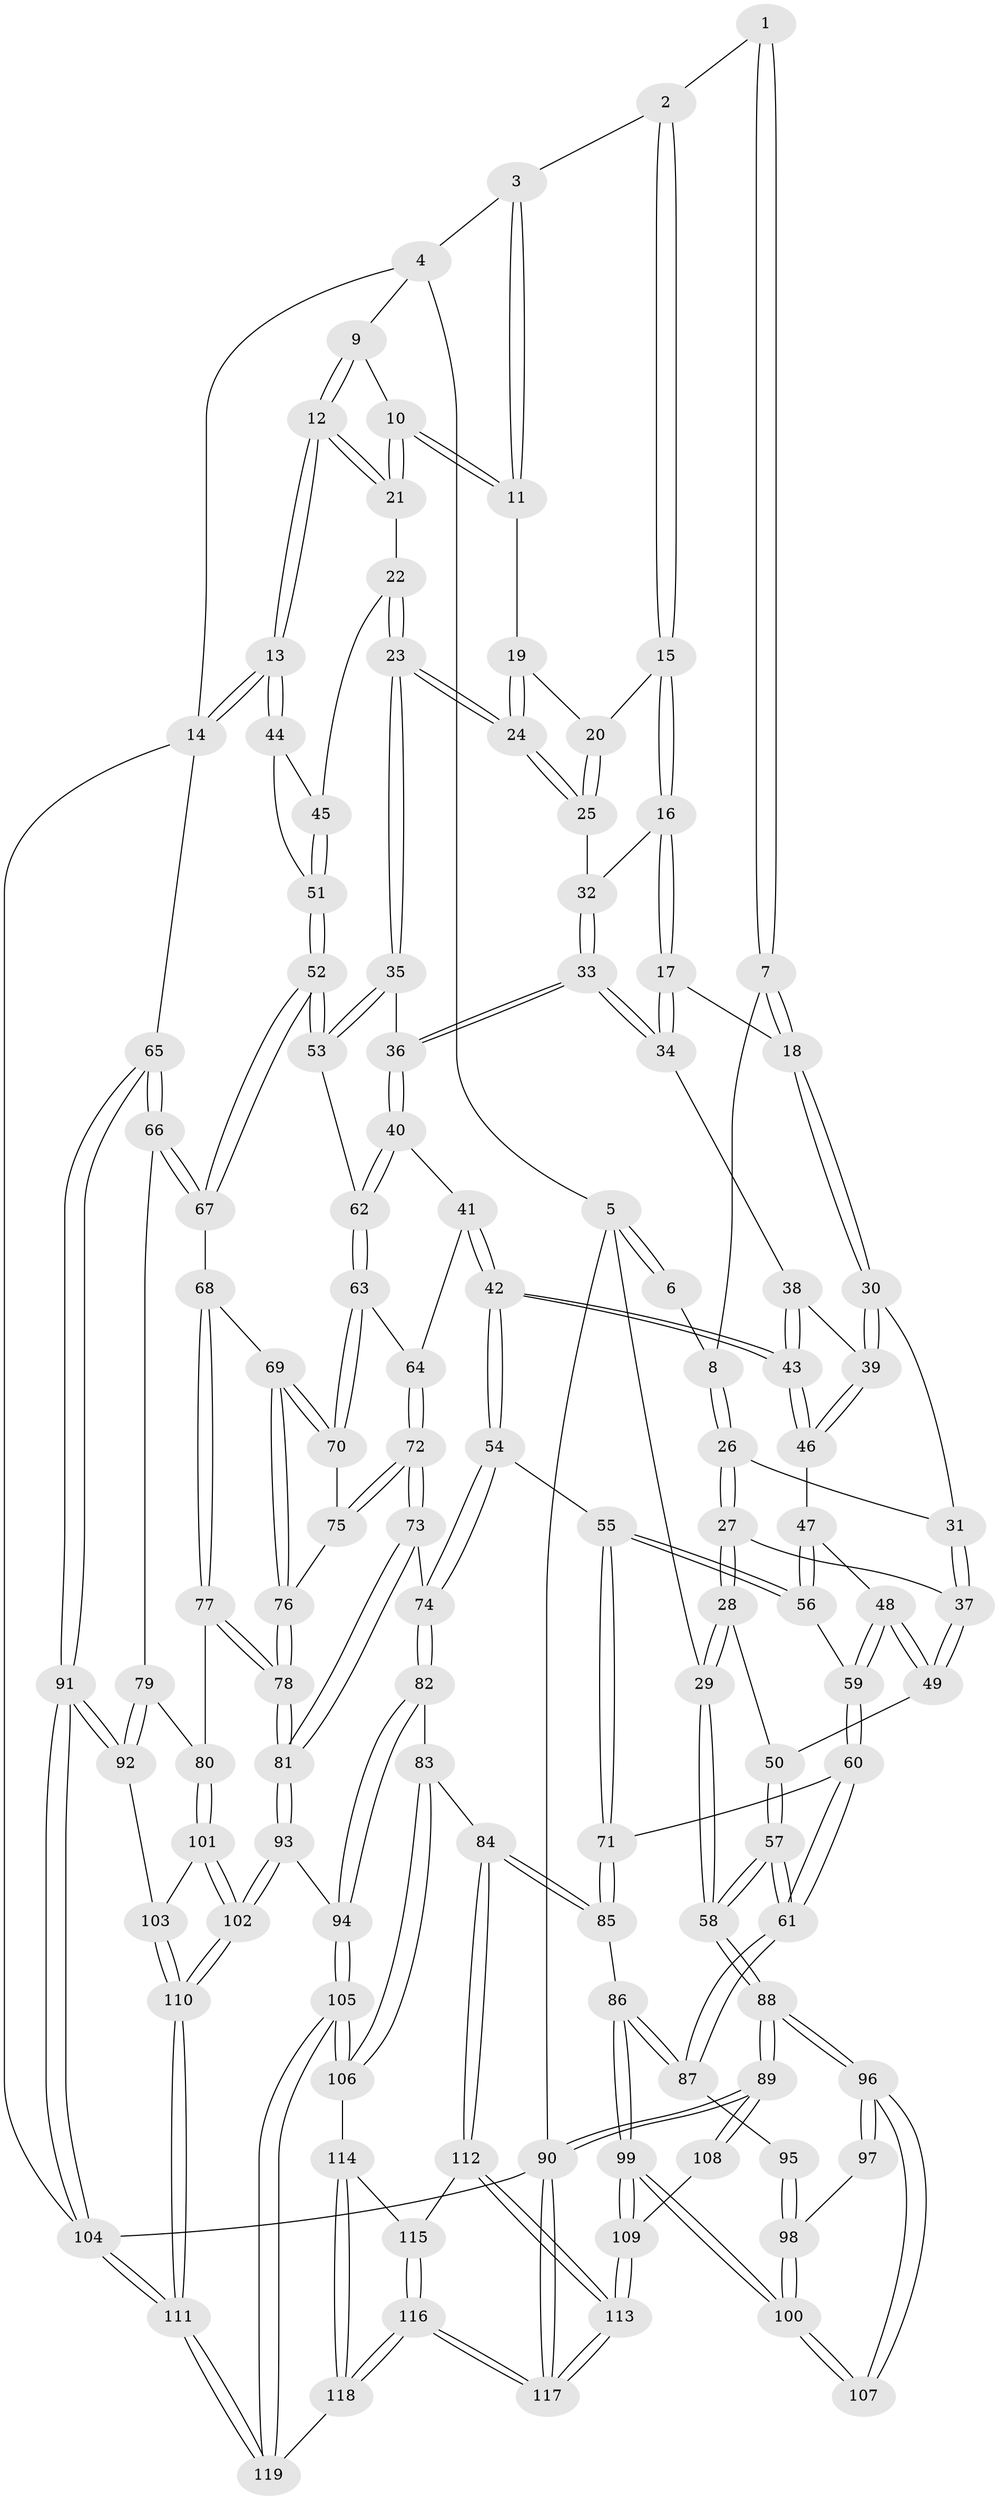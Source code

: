 // coarse degree distribution, {3: 0.2191780821917808, 5: 0.3561643835616438, 4: 0.3561643835616438, 6: 0.0684931506849315}
// Generated by graph-tools (version 1.1) at 2025/52/02/27/25 19:52:37]
// undirected, 119 vertices, 294 edges
graph export_dot {
graph [start="1"]
  node [color=gray90,style=filled];
  1 [pos="+0.43884812249704375+0"];
  2 [pos="+0.5525493148943702+0"];
  3 [pos="+0.7538693433097473+0"];
  4 [pos="+0.7625914287815765+0"];
  5 [pos="+0+0"];
  6 [pos="+0.0963198655291766+0"];
  7 [pos="+0.29257959008840617+0.11628089204361798"];
  8 [pos="+0.21749715385864493+0.09158111561803488"];
  9 [pos="+0.9606844971498327+0.07404830545156128"];
  10 [pos="+0.8185937136378817+0.09172257503218191"];
  11 [pos="+0.8057074437426517+0.07402525185941432"];
  12 [pos="+1+0.17992997757681825"];
  13 [pos="+1+0.2096821167528878"];
  14 [pos="+1+0.20986470148274694"];
  15 [pos="+0.5319082943146226+0.03634673233289976"];
  16 [pos="+0.5212787414090141+0.06555307907024197"];
  17 [pos="+0.4645851279439632+0.15221977456862443"];
  18 [pos="+0.3352718469681503+0.1435967350840408"];
  19 [pos="+0.7486839564532476+0.12492204743956577"];
  20 [pos="+0.6862303691881656+0.13581356213815213"];
  21 [pos="+0.8749682120534557+0.20410966076725964"];
  22 [pos="+0.840730305674829+0.2425914719652721"];
  23 [pos="+0.7821269151069709+0.2644564004828957"];
  24 [pos="+0.747039378780665+0.23245790490998883"];
  25 [pos="+0.7066977460076057+0.21386855324844717"];
  26 [pos="+0.15628993604121444+0.19474406978468906"];
  27 [pos="+0.010427740984358759+0.19507119280844276"];
  28 [pos="+0+0.19262649725337602"];
  29 [pos="+0+0.10046050683271845"];
  30 [pos="+0.25311504578147215+0.2691986963163288"];
  31 [pos="+0.1594935127976228+0.19899174722985793"];
  32 [pos="+0.6487500840364342+0.22360276406886886"];
  33 [pos="+0.6094912101849996+0.3156753666970463"];
  34 [pos="+0.46448272706041777+0.18446768749392217"];
  35 [pos="+0.7481805491067868+0.3276946949975325"];
  36 [pos="+0.627609680709153+0.36995805337254684"];
  37 [pos="+0.1409365391736469+0.3213955390225547"];
  38 [pos="+0.4459567541408274+0.2258175155448606"];
  39 [pos="+0.2600173632049047+0.28411486565321636"];
  40 [pos="+0.6232659770429351+0.37856330400698024"];
  41 [pos="+0.6207409812910589+0.3818890331465958"];
  42 [pos="+0.44544272758326425+0.4514476874972593"];
  43 [pos="+0.42209423855225675+0.39908563304538947"];
  44 [pos="+0.9955316576824597+0.3309804857721563"];
  45 [pos="+0.878793439547273+0.31432938822062056"];
  46 [pos="+0.26239085766946424+0.3283219459706544"];
  47 [pos="+0.2457251950345027+0.34536629044149153"];
  48 [pos="+0.16759184964846302+0.40068607392333944"];
  49 [pos="+0.13861837881599515+0.39076833571431113"];
  50 [pos="+0.10157843735318295+0.3906955399375784"];
  51 [pos="+0.8920498359721465+0.42459134620264133"];
  52 [pos="+0.8771290145416697+0.46470456012251865"];
  53 [pos="+0.8270018209093383+0.4434923137182738"];
  54 [pos="+0.427115824874452+0.519901594218014"];
  55 [pos="+0.39362973986036104+0.5243683643221168"];
  56 [pos="+0.3047269315602096+0.486581204712828"];
  57 [pos="+0+0.5960463692620663"];
  58 [pos="+0+0.620700493903651"];
  59 [pos="+0.19042495762491632+0.46560696989475675"];
  60 [pos="+0.15297705268615397+0.5851986124882399"];
  61 [pos="+0.0846602099063861+0.6051288498918989"];
  62 [pos="+0.7645151612388333+0.4658700262979895"];
  63 [pos="+0.7033338502831042+0.5243324123055284"];
  64 [pos="+0.6660864895329125+0.5158048556125211"];
  65 [pos="+1+0.5859458421150585"];
  66 [pos="+1+0.5849848920620786"];
  67 [pos="+0.9046246310524373+0.5139620404719303"];
  68 [pos="+0.811139323626826+0.5773574858855047"];
  69 [pos="+0.7940219577327859+0.5758133964378307"];
  70 [pos="+0.7121473798749702+0.5355342079770894"];
  71 [pos="+0.23396349611730993+0.6210719350778111"];
  72 [pos="+0.5920066132221955+0.58867871890849"];
  73 [pos="+0.5383123131382043+0.6259276197987141"];
  74 [pos="+0.48687456327972045+0.623718343571629"];
  75 [pos="+0.7067900993497368+0.6064179014135301"];
  76 [pos="+0.7177425296109361+0.6295644772425527"];
  77 [pos="+0.7939258487896379+0.7264088973035174"];
  78 [pos="+0.7047357191748452+0.7359744103797807"];
  79 [pos="+0.9713903713212346+0.6465432164990724"];
  80 [pos="+0.8393623201728391+0.7426526200324212"];
  81 [pos="+0.7037631392933941+0.7364469938911069"];
  82 [pos="+0.45857747942917665+0.694611455761499"];
  83 [pos="+0.39440638072093603+0.7543820691727487"];
  84 [pos="+0.327226196739896+0.8058278432053491"];
  85 [pos="+0.2753869782793145+0.7791534199239876"];
  86 [pos="+0.20128536544334166+0.7905547394025195"];
  87 [pos="+0.1608474581734629+0.7677221765016083"];
  88 [pos="+0+0.6651193107987757"];
  89 [pos="+0+0.9213581082895322"];
  90 [pos="+0+1"];
  91 [pos="+1+0.8420558449574191"];
  92 [pos="+0.9544415785318682+0.8245764741206454"];
  93 [pos="+0.6579426836371085+0.8612751026865779"];
  94 [pos="+0.6092392507811407+0.8881195024290237"];
  95 [pos="+0.11248437660606765+0.7711615328597403"];
  96 [pos="+0+0.744241226173023"];
  97 [pos="+0.08146966455823018+0.7723547207579053"];
  98 [pos="+0.09459382996550031+0.8459676157052793"];
  99 [pos="+0.12395128589007297+0.8904071548043252"];
  100 [pos="+0.09710201439162736+0.8649777639248054"];
  101 [pos="+0.8547460069604612+0.7803472826940663"];
  102 [pos="+0.7957796847725239+0.9312796626378463"];
  103 [pos="+0.9308977916826566+0.830542412836624"];
  104 [pos="+1+1"];
  105 [pos="+0.5965646876212477+0.9067352154957077"];
  106 [pos="+0.5501779489463214+0.9084342484692703"];
  107 [pos="+0.039539496615763135+0.8335442878122254"];
  108 [pos="+0.035228866727583005+0.8764923755664178"];
  109 [pos="+0.1066062365324199+1"];
  110 [pos="+0.8907196572654952+1"];
  111 [pos="+1+1"];
  112 [pos="+0.3278653880621193+0.8098549054696763"];
  113 [pos="+0.10653972937867208+1"];
  114 [pos="+0.476105541366892+0.9201645211854379"];
  115 [pos="+0.344121189992483+0.8480533586818361"];
  116 [pos="+0.3059178890349349+1"];
  117 [pos="+0.024318511374116718+1"];
  118 [pos="+0.34362965845665194+1"];
  119 [pos="+0.6129202640537772+1"];
  1 -- 2;
  1 -- 7;
  1 -- 7;
  2 -- 3;
  2 -- 15;
  2 -- 15;
  3 -- 4;
  3 -- 11;
  3 -- 11;
  4 -- 5;
  4 -- 9;
  4 -- 14;
  5 -- 6;
  5 -- 6;
  5 -- 29;
  5 -- 90;
  6 -- 8;
  7 -- 8;
  7 -- 18;
  7 -- 18;
  8 -- 26;
  8 -- 26;
  9 -- 10;
  9 -- 12;
  9 -- 12;
  10 -- 11;
  10 -- 11;
  10 -- 21;
  10 -- 21;
  11 -- 19;
  12 -- 13;
  12 -- 13;
  12 -- 21;
  12 -- 21;
  13 -- 14;
  13 -- 14;
  13 -- 44;
  13 -- 44;
  14 -- 65;
  14 -- 104;
  15 -- 16;
  15 -- 16;
  15 -- 20;
  16 -- 17;
  16 -- 17;
  16 -- 32;
  17 -- 18;
  17 -- 34;
  17 -- 34;
  18 -- 30;
  18 -- 30;
  19 -- 20;
  19 -- 24;
  19 -- 24;
  20 -- 25;
  20 -- 25;
  21 -- 22;
  22 -- 23;
  22 -- 23;
  22 -- 45;
  23 -- 24;
  23 -- 24;
  23 -- 35;
  23 -- 35;
  24 -- 25;
  24 -- 25;
  25 -- 32;
  26 -- 27;
  26 -- 27;
  26 -- 31;
  27 -- 28;
  27 -- 28;
  27 -- 37;
  28 -- 29;
  28 -- 29;
  28 -- 50;
  29 -- 58;
  29 -- 58;
  30 -- 31;
  30 -- 39;
  30 -- 39;
  31 -- 37;
  31 -- 37;
  32 -- 33;
  32 -- 33;
  33 -- 34;
  33 -- 34;
  33 -- 36;
  33 -- 36;
  34 -- 38;
  35 -- 36;
  35 -- 53;
  35 -- 53;
  36 -- 40;
  36 -- 40;
  37 -- 49;
  37 -- 49;
  38 -- 39;
  38 -- 43;
  38 -- 43;
  39 -- 46;
  39 -- 46;
  40 -- 41;
  40 -- 62;
  40 -- 62;
  41 -- 42;
  41 -- 42;
  41 -- 64;
  42 -- 43;
  42 -- 43;
  42 -- 54;
  42 -- 54;
  43 -- 46;
  43 -- 46;
  44 -- 45;
  44 -- 51;
  45 -- 51;
  45 -- 51;
  46 -- 47;
  47 -- 48;
  47 -- 56;
  47 -- 56;
  48 -- 49;
  48 -- 49;
  48 -- 59;
  48 -- 59;
  49 -- 50;
  50 -- 57;
  50 -- 57;
  51 -- 52;
  51 -- 52;
  52 -- 53;
  52 -- 53;
  52 -- 67;
  52 -- 67;
  53 -- 62;
  54 -- 55;
  54 -- 74;
  54 -- 74;
  55 -- 56;
  55 -- 56;
  55 -- 71;
  55 -- 71;
  56 -- 59;
  57 -- 58;
  57 -- 58;
  57 -- 61;
  57 -- 61;
  58 -- 88;
  58 -- 88;
  59 -- 60;
  59 -- 60;
  60 -- 61;
  60 -- 61;
  60 -- 71;
  61 -- 87;
  61 -- 87;
  62 -- 63;
  62 -- 63;
  63 -- 64;
  63 -- 70;
  63 -- 70;
  64 -- 72;
  64 -- 72;
  65 -- 66;
  65 -- 66;
  65 -- 91;
  65 -- 91;
  66 -- 67;
  66 -- 67;
  66 -- 79;
  67 -- 68;
  68 -- 69;
  68 -- 77;
  68 -- 77;
  69 -- 70;
  69 -- 70;
  69 -- 76;
  69 -- 76;
  70 -- 75;
  71 -- 85;
  71 -- 85;
  72 -- 73;
  72 -- 73;
  72 -- 75;
  72 -- 75;
  73 -- 74;
  73 -- 81;
  73 -- 81;
  74 -- 82;
  74 -- 82;
  75 -- 76;
  76 -- 78;
  76 -- 78;
  77 -- 78;
  77 -- 78;
  77 -- 80;
  78 -- 81;
  78 -- 81;
  79 -- 80;
  79 -- 92;
  79 -- 92;
  80 -- 101;
  80 -- 101;
  81 -- 93;
  81 -- 93;
  82 -- 83;
  82 -- 94;
  82 -- 94;
  83 -- 84;
  83 -- 106;
  83 -- 106;
  84 -- 85;
  84 -- 85;
  84 -- 112;
  84 -- 112;
  85 -- 86;
  86 -- 87;
  86 -- 87;
  86 -- 99;
  86 -- 99;
  87 -- 95;
  88 -- 89;
  88 -- 89;
  88 -- 96;
  88 -- 96;
  89 -- 90;
  89 -- 90;
  89 -- 108;
  89 -- 108;
  90 -- 117;
  90 -- 117;
  90 -- 104;
  91 -- 92;
  91 -- 92;
  91 -- 104;
  91 -- 104;
  92 -- 103;
  93 -- 94;
  93 -- 102;
  93 -- 102;
  94 -- 105;
  94 -- 105;
  95 -- 98;
  95 -- 98;
  96 -- 97;
  96 -- 97;
  96 -- 107;
  96 -- 107;
  97 -- 98;
  98 -- 100;
  98 -- 100;
  99 -- 100;
  99 -- 100;
  99 -- 109;
  99 -- 109;
  100 -- 107;
  100 -- 107;
  101 -- 102;
  101 -- 102;
  101 -- 103;
  102 -- 110;
  102 -- 110;
  103 -- 110;
  103 -- 110;
  104 -- 111;
  104 -- 111;
  105 -- 106;
  105 -- 106;
  105 -- 119;
  105 -- 119;
  106 -- 114;
  108 -- 109;
  109 -- 113;
  109 -- 113;
  110 -- 111;
  110 -- 111;
  111 -- 119;
  111 -- 119;
  112 -- 113;
  112 -- 113;
  112 -- 115;
  113 -- 117;
  113 -- 117;
  114 -- 115;
  114 -- 118;
  114 -- 118;
  115 -- 116;
  115 -- 116;
  116 -- 117;
  116 -- 117;
  116 -- 118;
  116 -- 118;
  118 -- 119;
}
